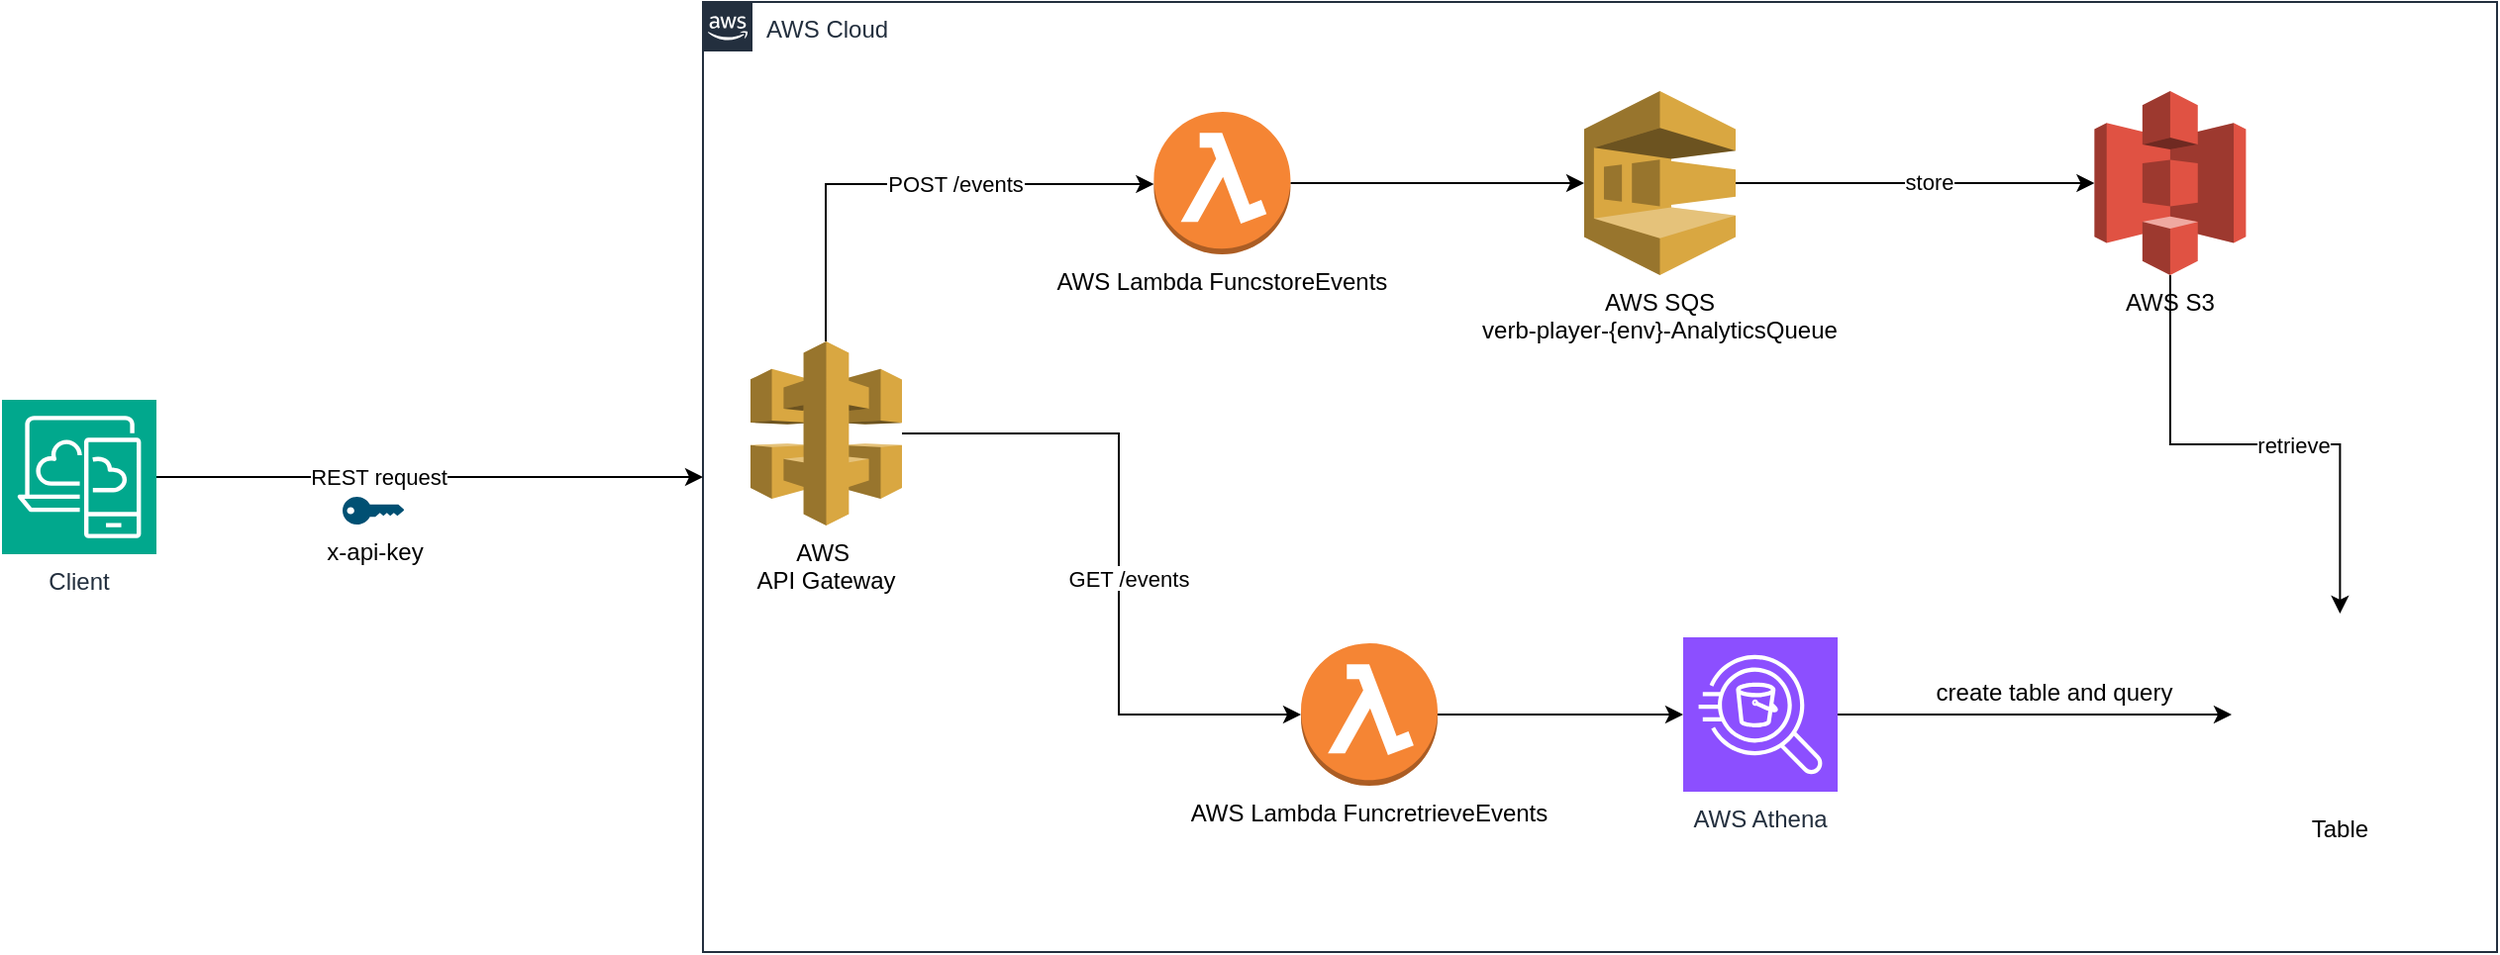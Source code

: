 <mxfile version="24.0.2" type="github">
  <diagram name="Page-1" id="A3IugJk987QsB7z0A6WI">
    <mxGraphModel dx="2282" dy="951" grid="0" gridSize="10" guides="1" tooltips="1" connect="1" arrows="1" fold="1" page="1" pageScale="1" pageWidth="850" pageHeight="1100" math="0" shadow="0">
      <root>
        <mxCell id="0" />
        <mxCell id="1" parent="0" />
        <mxCell id="85EsqUwhqw6jR6gKaEND-1" value="AWS Cloud" style="points=[[0,0],[0.25,0],[0.5,0],[0.75,0],[1,0],[1,0.25],[1,0.5],[1,0.75],[1,1],[0.75,1],[0.5,1],[0.25,1],[0,1],[0,0.75],[0,0.5],[0,0.25]];outlineConnect=0;gradientColor=none;whiteSpace=wrap;fontSize=12;fontStyle=0;container=1;pointerEvents=0;collapsible=0;recursiveResize=0;shape=mxgraph.aws4.group;grIcon=mxgraph.aws4.group_aws_cloud_alt;strokeColor=#232F3E;fillColor=none;verticalAlign=top;align=left;spacingLeft=30;fontColor=#232F3E;dashed=0;labelBorderColor=none;spacing=2;fontFamily=Helvetica;" vertex="1" parent="1">
          <mxGeometry x="203" y="232" width="906" height="480" as="geometry" />
        </mxCell>
        <mxCell id="85EsqUwhqw6jR6gKaEND-72" value="" style="edgeStyle=orthogonalEdgeStyle;rounded=0;orthogonalLoop=1;jettySize=auto;labelBorderColor=none;spacing=2;fontFamily=Helvetica;fontStyle=0" edge="1" parent="85EsqUwhqw6jR6gKaEND-1" source="85EsqUwhqw6jR6gKaEND-10">
          <mxGeometry relative="1" as="geometry">
            <mxPoint x="772" y="360" as="targetPoint" />
          </mxGeometry>
        </mxCell>
        <mxCell id="85EsqUwhqw6jR6gKaEND-10" value="AWS Athena" style="sketch=0;points=[[0,0,0],[0.25,0,0],[0.5,0,0],[0.75,0,0],[1,0,0],[0,1,0],[0.25,1,0],[0.5,1,0],[0.75,1,0],[1,1,0],[0,0.25,0],[0,0.5,0],[0,0.75,0],[1,0.25,0],[1,0.5,0],[1,0.75,0]];outlineConnect=0;fontColor=#232F3E;fillColor=#8C4FFF;strokeColor=#ffffff;dashed=0;verticalLabelPosition=bottom;verticalAlign=top;align=center;fontSize=12;fontStyle=0;aspect=fixed;shape=mxgraph.aws4.resourceIcon;resIcon=mxgraph.aws4.athena;labelBorderColor=none;spacing=2;fontFamily=Helvetica;" vertex="1" parent="85EsqUwhqw6jR6gKaEND-1">
          <mxGeometry x="495" y="321" width="78" height="78" as="geometry" />
        </mxCell>
        <mxCell id="85EsqUwhqw6jR6gKaEND-58" value="" style="edgeStyle=orthogonalEdgeStyle;rounded=0;orthogonalLoop=1;jettySize=auto;labelBorderColor=none;spacing=2;fontFamily=Helvetica;fontStyle=0" edge="1" parent="85EsqUwhqw6jR6gKaEND-1" target="85EsqUwhqw6jR6gKaEND-27">
          <mxGeometry relative="1" as="geometry">
            <mxPoint x="62" y="171.5" as="sourcePoint" />
            <Array as="points">
              <mxPoint x="62" y="92" />
            </Array>
          </mxGeometry>
        </mxCell>
        <mxCell id="85EsqUwhqw6jR6gKaEND-82" value="POST /events" style="edgeLabel;align=center;verticalAlign=middle;resizable=0;points=[];labelBorderColor=none;spacing=2;fontFamily=Helvetica;fontStyle=0" vertex="1" connectable="0" parent="85EsqUwhqw6jR6gKaEND-58">
          <mxGeometry x="0.183" y="1" relative="1" as="geometry">
            <mxPoint as="offset" />
          </mxGeometry>
        </mxCell>
        <mxCell id="85EsqUwhqw6jR6gKaEND-62" value="" style="edgeStyle=orthogonalEdgeStyle;rounded=0;orthogonalLoop=1;jettySize=auto;labelBorderColor=none;spacing=2;fontFamily=Helvetica;fontStyle=0" edge="1" parent="85EsqUwhqw6jR6gKaEND-1" source="85EsqUwhqw6jR6gKaEND-12" target="85EsqUwhqw6jR6gKaEND-13">
          <mxGeometry relative="1" as="geometry">
            <Array as="points">
              <mxPoint x="210" y="218" />
              <mxPoint x="210" y="360" />
            </Array>
          </mxGeometry>
        </mxCell>
        <mxCell id="85EsqUwhqw6jR6gKaEND-80" value="GET /events" style="edgeLabel;align=center;verticalAlign=middle;resizable=0;points=[];labelBorderColor=none;spacing=2;fontFamily=Helvetica;fontStyle=0" vertex="1" connectable="0" parent="85EsqUwhqw6jR6gKaEND-62">
          <mxGeometry x="0.061" y="5" relative="1" as="geometry">
            <mxPoint as="offset" />
          </mxGeometry>
        </mxCell>
        <mxCell id="85EsqUwhqw6jR6gKaEND-12" value="AWS &#xa;API Gateway" style="outlineConnect=0;dashed=0;verticalLabelPosition=bottom;verticalAlign=top;align=center;shape=mxgraph.aws3.api_gateway;fillColor=#D9A741;gradientColor=none;labelBorderColor=none;spacing=2;fontFamily=Helvetica;fontStyle=0" vertex="1" parent="85EsqUwhqw6jR6gKaEND-1">
          <mxGeometry x="24" y="171.5" width="76.5" height="93" as="geometry" />
        </mxCell>
        <mxCell id="85EsqUwhqw6jR6gKaEND-61" value="" style="edgeStyle=orthogonalEdgeStyle;rounded=0;orthogonalLoop=1;jettySize=auto;labelBorderColor=none;spacing=2;fontFamily=Helvetica;fontStyle=0" edge="1" parent="85EsqUwhqw6jR6gKaEND-1" source="85EsqUwhqw6jR6gKaEND-13" target="85EsqUwhqw6jR6gKaEND-10">
          <mxGeometry relative="1" as="geometry" />
        </mxCell>
        <mxCell id="85EsqUwhqw6jR6gKaEND-13" value="AWS Lambda FuncretrieveEvents" style="outlineConnect=0;dashed=0;verticalLabelPosition=bottom;verticalAlign=top;align=center;shape=mxgraph.aws3.lambda_function;fillColor=#F58534;gradientColor=none;labelBorderColor=none;spacing=2;fontFamily=Helvetica;fontStyle=0" vertex="1" parent="85EsqUwhqw6jR6gKaEND-1">
          <mxGeometry x="302" y="324" width="69" height="72" as="geometry" />
        </mxCell>
        <mxCell id="85EsqUwhqw6jR6gKaEND-32" value="" style="edgeStyle=orthogonalEdgeStyle;rounded=0;orthogonalLoop=1;jettySize=auto;labelBorderColor=none;spacing=2;fontFamily=Helvetica;fontStyle=0" edge="1" parent="85EsqUwhqw6jR6gKaEND-1" source="85EsqUwhqw6jR6gKaEND-27" target="85EsqUwhqw6jR6gKaEND-31">
          <mxGeometry relative="1" as="geometry" />
        </mxCell>
        <mxCell id="85EsqUwhqw6jR6gKaEND-27" value="AWS Lambda FuncstoreEvents" style="outlineConnect=0;dashed=0;verticalLabelPosition=bottom;verticalAlign=top;align=center;shape=mxgraph.aws3.lambda_function;fillColor=#F58534;gradientColor=none;labelBorderColor=none;spacing=2;fontFamily=Helvetica;fontStyle=0" vertex="1" parent="85EsqUwhqw6jR6gKaEND-1">
          <mxGeometry x="227.7" y="55.5" width="69" height="72" as="geometry" />
        </mxCell>
        <mxCell id="85EsqUwhqw6jR6gKaEND-47" value="" style="edgeStyle=orthogonalEdgeStyle;rounded=0;orthogonalLoop=1;jettySize=auto;labelBorderColor=none;spacing=2;fontFamily=Helvetica;fontStyle=0" edge="1" parent="85EsqUwhqw6jR6gKaEND-1" source="85EsqUwhqw6jR6gKaEND-31" target="85EsqUwhqw6jR6gKaEND-34">
          <mxGeometry relative="1" as="geometry" />
        </mxCell>
        <mxCell id="85EsqUwhqw6jR6gKaEND-86" value="store" style="edgeLabel;html=1;align=center;verticalAlign=middle;resizable=0;points=[];" vertex="1" connectable="0" parent="85EsqUwhqw6jR6gKaEND-47">
          <mxGeometry x="0.076" y="1" relative="1" as="geometry">
            <mxPoint as="offset" />
          </mxGeometry>
        </mxCell>
        <mxCell id="85EsqUwhqw6jR6gKaEND-31" value="AWS SQS&#xa;verb-player-{env}-AnalyticsQueue" style="outlineConnect=0;dashed=0;verticalLabelPosition=bottom;verticalAlign=top;align=center;shape=mxgraph.aws3.sqs;fillColor=#D9A741;gradientColor=none;labelBorderColor=none;spacing=2;fontFamily=Helvetica;fontStyle=0" vertex="1" parent="85EsqUwhqw6jR6gKaEND-1">
          <mxGeometry x="445" y="45" width="76.5" height="93" as="geometry" />
        </mxCell>
        <mxCell id="85EsqUwhqw6jR6gKaEND-78" value="" style="edgeStyle=orthogonalEdgeStyle;rounded=0;orthogonalLoop=1;jettySize=auto;labelBorderColor=none;spacing=2;fontFamily=Helvetica;fontStyle=0" edge="1" parent="85EsqUwhqw6jR6gKaEND-1" source="85EsqUwhqw6jR6gKaEND-34" target="85EsqUwhqw6jR6gKaEND-79">
          <mxGeometry relative="1" as="geometry">
            <mxPoint x="836" y="296" as="targetPoint" />
          </mxGeometry>
        </mxCell>
        <mxCell id="85EsqUwhqw6jR6gKaEND-87" value="retrieve" style="edgeLabel;html=1;align=center;verticalAlign=middle;resizable=0;points=[];" vertex="1" connectable="0" parent="85EsqUwhqw6jR6gKaEND-78">
          <mxGeometry x="0.141" relative="1" as="geometry">
            <mxPoint x="1" as="offset" />
          </mxGeometry>
        </mxCell>
        <mxCell id="85EsqUwhqw6jR6gKaEND-34" value="AWS S3&#xa;&#xa;" style="outlineConnect=0;dashed=0;verticalLabelPosition=bottom;verticalAlign=top;align=center;shape=mxgraph.aws3.s3;fillColor=#E05243;gradientColor=none;labelBorderColor=none;spacing=2;fontFamily=Helvetica;fontStyle=0" vertex="1" parent="85EsqUwhqw6jR6gKaEND-1">
          <mxGeometry x="702.7" y="45" width="76.5" height="93" as="geometry" />
        </mxCell>
        <mxCell id="85EsqUwhqw6jR6gKaEND-74" value="create table and query" style="text;align=center;verticalAlign=middle;resizable=0;points=[];autosize=1;strokeColor=none;fillColor=none;labelBorderColor=none;spacing=2;fontFamily=Helvetica;fontStyle=0" vertex="1" parent="85EsqUwhqw6jR6gKaEND-1">
          <mxGeometry x="614" y="335" width="137" height="26" as="geometry" />
        </mxCell>
        <mxCell id="85EsqUwhqw6jR6gKaEND-79" value="Table" style="shape=image;verticalAlign=top;verticalLabelPosition=bottom;labelBackgroundColor=#ffffff;imageAspect=0;aspect=fixed;image=https://cdn1.iconfinder.com/data/icons/material-core/19/view-list-128.png;labelBorderColor=none;spacing=2;fontFamily=Helvetica;fontStyle=0" vertex="1" parent="85EsqUwhqw6jR6gKaEND-1">
          <mxGeometry x="779.2" y="309" width="95" height="95" as="geometry" />
        </mxCell>
        <mxCell id="85EsqUwhqw6jR6gKaEND-83" style="edgeStyle=orthogonalEdgeStyle;rounded=0;orthogonalLoop=1;jettySize=auto;html=1;" edge="1" parent="1" source="85EsqUwhqw6jR6gKaEND-57" target="85EsqUwhqw6jR6gKaEND-1">
          <mxGeometry relative="1" as="geometry" />
        </mxCell>
        <mxCell id="85EsqUwhqw6jR6gKaEND-84" value="REST request" style="edgeLabel;html=1;align=center;verticalAlign=middle;resizable=0;points=[];" vertex="1" connectable="0" parent="85EsqUwhqw6jR6gKaEND-83">
          <mxGeometry x="-0.187" relative="1" as="geometry">
            <mxPoint as="offset" />
          </mxGeometry>
        </mxCell>
        <mxCell id="85EsqUwhqw6jR6gKaEND-57" value="Client" style="sketch=0;points=[[0,0,0],[0.25,0,0],[0.5,0,0],[0.75,0,0],[1,0,0],[0,1,0],[0.25,1,0],[0.5,1,0],[0.75,1,0],[1,1,0],[0,0.25,0],[0,0.5,0],[0,0.75,0],[1,0.25,0],[1,0.5,0],[1,0.75,0]];outlineConnect=0;fontColor=#232F3E;fillColor=#01A88D;strokeColor=#ffffff;dashed=0;verticalLabelPosition=bottom;verticalAlign=top;align=center;fontSize=12;fontStyle=0;aspect=fixed;shape=mxgraph.aws4.resourceIcon;resIcon=mxgraph.aws4.desktop_and_app_streaming;gradientColor=none;shadow=0;textShadow=0;labelBorderColor=none;spacing=2;fontFamily=Helvetica;" vertex="1" parent="1">
          <mxGeometry x="-151" y="433" width="78" height="78" as="geometry" />
        </mxCell>
        <mxCell id="85EsqUwhqw6jR6gKaEND-85" value="x-api-key" style="points=[[0,0.5,0],[0.24,0,0],[0.5,0.28,0],[0.995,0.475,0],[0.5,0.72,0],[0.24,1,0]];verticalLabelPosition=bottom;sketch=0;html=1;verticalAlign=top;aspect=fixed;align=center;pointerEvents=1;shape=mxgraph.cisco19.key;fillColor=#005073;strokeColor=none;" vertex="1" parent="1">
          <mxGeometry x="21" y="482" width="31.11" height="14" as="geometry" />
        </mxCell>
      </root>
    </mxGraphModel>
  </diagram>
</mxfile>
